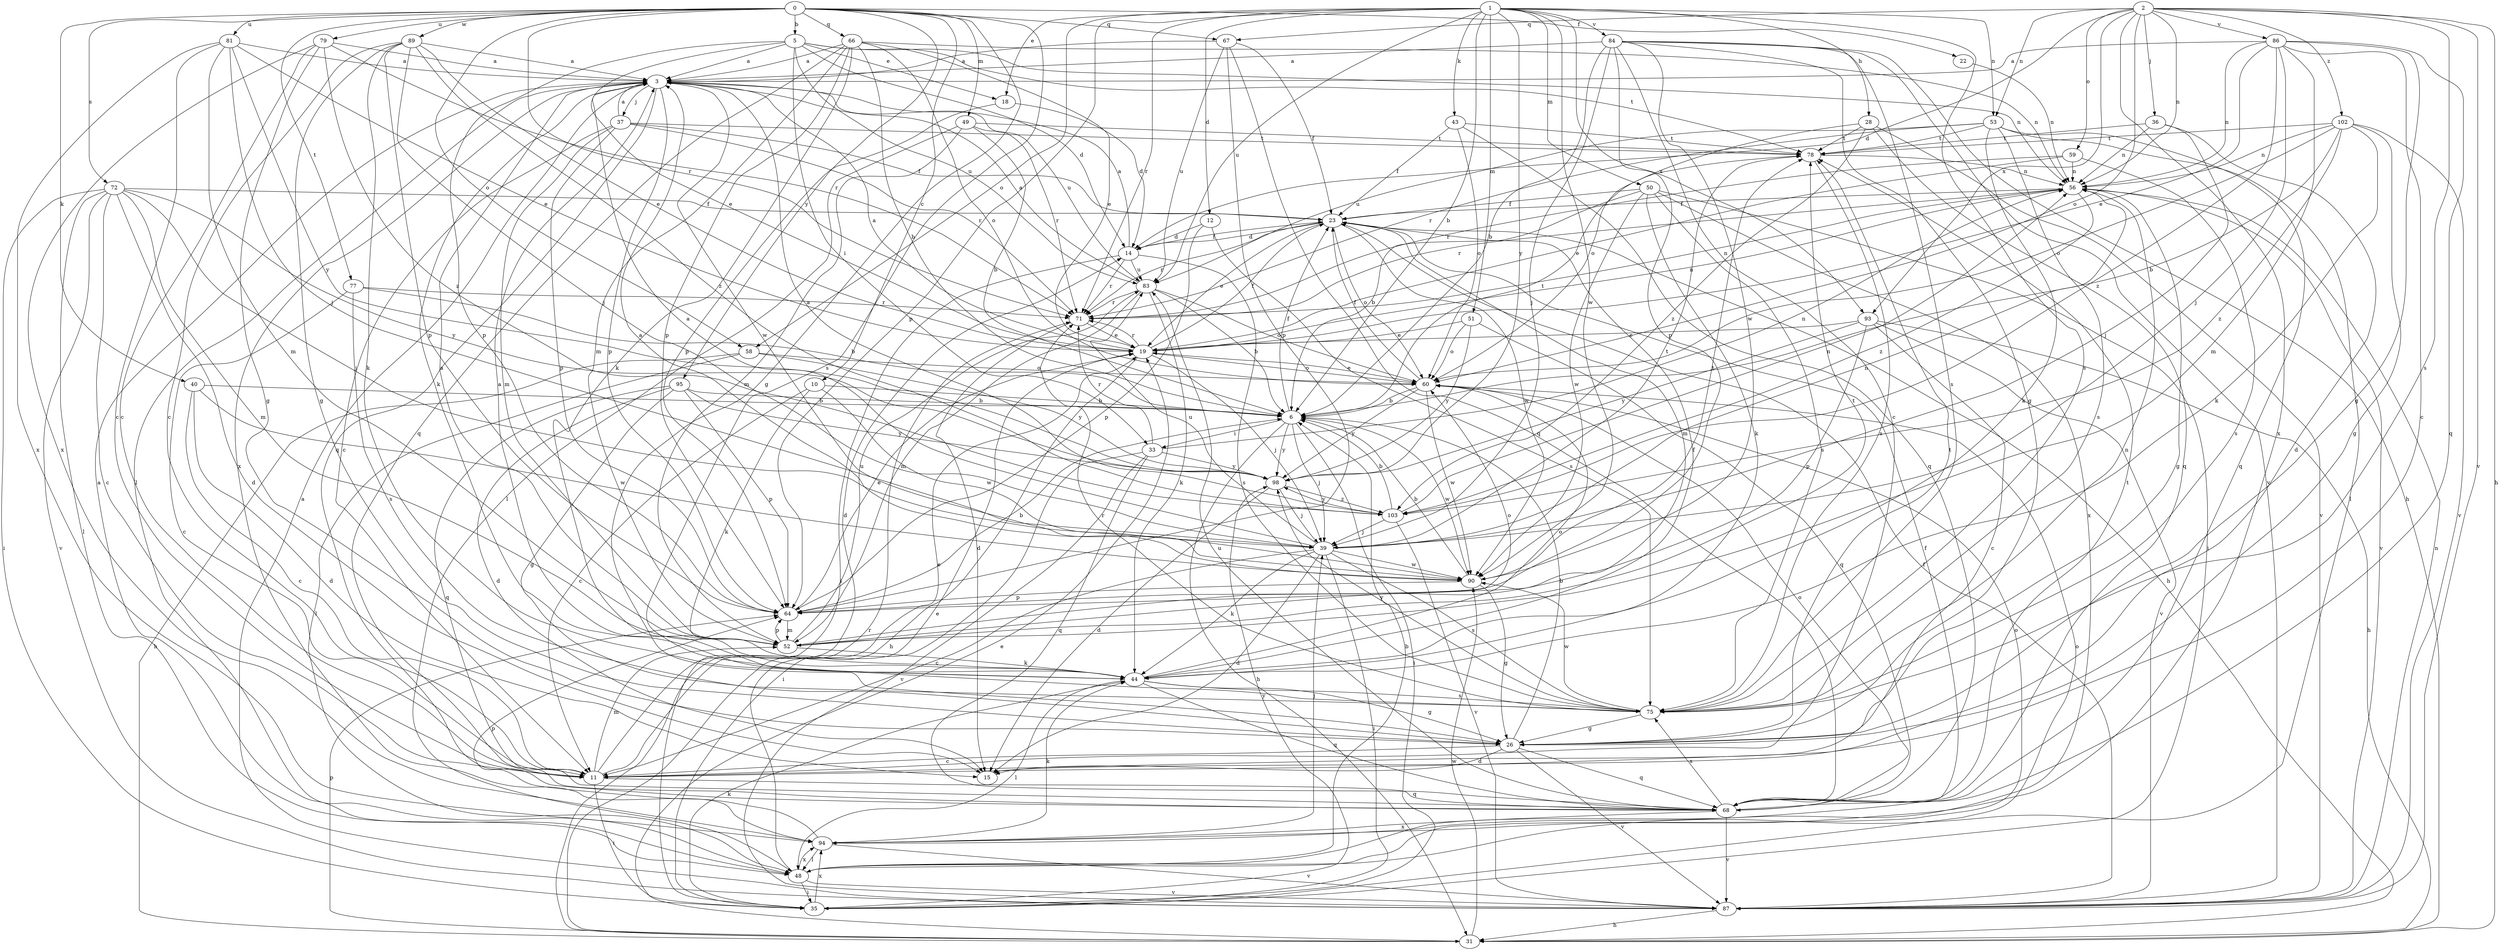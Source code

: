 strict digraph  {
0;
1;
2;
3;
5;
6;
10;
11;
12;
14;
15;
18;
19;
22;
23;
26;
28;
31;
33;
35;
36;
37;
39;
40;
43;
44;
48;
49;
50;
51;
52;
53;
56;
58;
59;
60;
64;
66;
67;
68;
71;
72;
75;
77;
78;
79;
81;
83;
84;
86;
87;
89;
90;
93;
94;
95;
98;
102;
103;
0 -> 5  [label=b];
0 -> 10  [label=c];
0 -> 22  [label=f];
0 -> 26  [label=g];
0 -> 40  [label=k];
0 -> 49  [label=m];
0 -> 58  [label=o];
0 -> 66  [label=q];
0 -> 67  [label=q];
0 -> 71  [label=r];
0 -> 72  [label=s];
0 -> 75  [label=s];
0 -> 77  [label=t];
0 -> 79  [label=u];
0 -> 81  [label=u];
0 -> 89  [label=w];
0 -> 95  [label=y];
1 -> 6  [label=b];
1 -> 12  [label=d];
1 -> 18  [label=e];
1 -> 28  [label=h];
1 -> 43  [label=k];
1 -> 50  [label=m];
1 -> 51  [label=m];
1 -> 53  [label=n];
1 -> 58  [label=o];
1 -> 64  [label=p];
1 -> 71  [label=r];
1 -> 75  [label=s];
1 -> 83  [label=u];
1 -> 84  [label=v];
1 -> 90  [label=w];
1 -> 93  [label=x];
1 -> 98  [label=y];
2 -> 14  [label=d];
2 -> 31  [label=h];
2 -> 36  [label=j];
2 -> 53  [label=n];
2 -> 56  [label=n];
2 -> 59  [label=o];
2 -> 60  [label=o];
2 -> 67  [label=q];
2 -> 75  [label=s];
2 -> 86  [label=v];
2 -> 87  [label=v];
2 -> 93  [label=x];
2 -> 94  [label=x];
2 -> 102  [label=z];
3 -> 37  [label=j];
3 -> 44  [label=k];
3 -> 48  [label=l];
3 -> 64  [label=p];
3 -> 68  [label=q];
3 -> 83  [label=u];
3 -> 90  [label=w];
3 -> 94  [label=x];
5 -> 3  [label=a];
5 -> 14  [label=d];
5 -> 18  [label=e];
5 -> 19  [label=e];
5 -> 33  [label=i];
5 -> 56  [label=n];
5 -> 64  [label=p];
5 -> 78  [label=t];
5 -> 83  [label=u];
6 -> 23  [label=f];
6 -> 31  [label=h];
6 -> 33  [label=i];
6 -> 35  [label=i];
6 -> 39  [label=j];
6 -> 78  [label=t];
6 -> 90  [label=w];
6 -> 98  [label=y];
10 -> 6  [label=b];
10 -> 11  [label=c];
10 -> 44  [label=k];
10 -> 90  [label=w];
11 -> 14  [label=d];
11 -> 19  [label=e];
11 -> 35  [label=i];
11 -> 52  [label=m];
11 -> 68  [label=q];
12 -> 14  [label=d];
12 -> 64  [label=p];
12 -> 75  [label=s];
14 -> 3  [label=a];
14 -> 23  [label=f];
14 -> 35  [label=i];
14 -> 71  [label=r];
14 -> 75  [label=s];
14 -> 83  [label=u];
18 -> 14  [label=d];
18 -> 64  [label=p];
19 -> 3  [label=a];
19 -> 23  [label=f];
19 -> 31  [label=h];
19 -> 39  [label=j];
19 -> 56  [label=n];
19 -> 60  [label=o];
19 -> 71  [label=r];
22 -> 56  [label=n];
23 -> 14  [label=d];
23 -> 19  [label=e];
23 -> 31  [label=h];
23 -> 52  [label=m];
23 -> 60  [label=o];
23 -> 71  [label=r];
23 -> 90  [label=w];
26 -> 6  [label=b];
26 -> 11  [label=c];
26 -> 15  [label=d];
26 -> 68  [label=q];
26 -> 78  [label=t];
26 -> 87  [label=v];
28 -> 60  [label=o];
28 -> 68  [label=q];
28 -> 78  [label=t];
28 -> 87  [label=v];
28 -> 103  [label=z];
31 -> 19  [label=e];
31 -> 64  [label=p];
31 -> 71  [label=r];
31 -> 90  [label=w];
33 -> 35  [label=i];
33 -> 56  [label=n];
33 -> 68  [label=q];
33 -> 71  [label=r];
33 -> 87  [label=v];
33 -> 98  [label=y];
35 -> 44  [label=k];
35 -> 60  [label=o];
35 -> 94  [label=x];
35 -> 98  [label=y];
36 -> 15  [label=d];
36 -> 39  [label=j];
36 -> 56  [label=n];
36 -> 78  [label=t];
37 -> 3  [label=a];
37 -> 11  [label=c];
37 -> 23  [label=f];
37 -> 52  [label=m];
37 -> 64  [label=p];
37 -> 71  [label=r];
37 -> 78  [label=t];
39 -> 3  [label=a];
39 -> 11  [label=c];
39 -> 15  [label=d];
39 -> 35  [label=i];
39 -> 44  [label=k];
39 -> 56  [label=n];
39 -> 75  [label=s];
39 -> 78  [label=t];
39 -> 83  [label=u];
39 -> 90  [label=w];
40 -> 6  [label=b];
40 -> 11  [label=c];
40 -> 15  [label=d];
40 -> 90  [label=w];
43 -> 23  [label=f];
43 -> 60  [label=o];
43 -> 68  [label=q];
43 -> 78  [label=t];
44 -> 3  [label=a];
44 -> 23  [label=f];
44 -> 26  [label=g];
44 -> 48  [label=l];
44 -> 60  [label=o];
44 -> 68  [label=q];
44 -> 75  [label=s];
48 -> 3  [label=a];
48 -> 6  [label=b];
48 -> 19  [label=e];
48 -> 23  [label=f];
48 -> 35  [label=i];
48 -> 60  [label=o];
48 -> 87  [label=v];
48 -> 94  [label=x];
49 -> 6  [label=b];
49 -> 48  [label=l];
49 -> 52  [label=m];
49 -> 71  [label=r];
49 -> 78  [label=t];
50 -> 6  [label=b];
50 -> 23  [label=f];
50 -> 35  [label=i];
50 -> 44  [label=k];
50 -> 75  [label=s];
50 -> 90  [label=w];
50 -> 94  [label=x];
51 -> 19  [label=e];
51 -> 60  [label=o];
51 -> 68  [label=q];
51 -> 98  [label=y];
52 -> 3  [label=a];
52 -> 44  [label=k];
52 -> 60  [label=o];
52 -> 64  [label=p];
52 -> 78  [label=t];
52 -> 83  [label=u];
53 -> 44  [label=k];
53 -> 48  [label=l];
53 -> 68  [label=q];
53 -> 71  [label=r];
53 -> 75  [label=s];
53 -> 78  [label=t];
53 -> 83  [label=u];
56 -> 23  [label=f];
56 -> 26  [label=g];
56 -> 71  [label=r];
56 -> 87  [label=v];
56 -> 103  [label=z];
58 -> 31  [label=h];
58 -> 48  [label=l];
58 -> 60  [label=o];
58 -> 98  [label=y];
59 -> 19  [label=e];
59 -> 56  [label=n];
59 -> 71  [label=r];
59 -> 75  [label=s];
60 -> 6  [label=b];
60 -> 19  [label=e];
60 -> 23  [label=f];
60 -> 90  [label=w];
60 -> 98  [label=y];
64 -> 6  [label=b];
64 -> 19  [label=e];
64 -> 52  [label=m];
66 -> 3  [label=a];
66 -> 6  [label=b];
66 -> 19  [label=e];
66 -> 44  [label=k];
66 -> 52  [label=m];
66 -> 56  [label=n];
66 -> 60  [label=o];
66 -> 64  [label=p];
66 -> 68  [label=q];
67 -> 3  [label=a];
67 -> 23  [label=f];
67 -> 64  [label=p];
67 -> 68  [label=q];
67 -> 83  [label=u];
68 -> 60  [label=o];
68 -> 75  [label=s];
68 -> 78  [label=t];
68 -> 83  [label=u];
68 -> 87  [label=v];
68 -> 94  [label=x];
71 -> 15  [label=d];
71 -> 19  [label=e];
71 -> 56  [label=n];
72 -> 11  [label=c];
72 -> 15  [label=d];
72 -> 23  [label=f];
72 -> 35  [label=i];
72 -> 39  [label=j];
72 -> 48  [label=l];
72 -> 52  [label=m];
72 -> 87  [label=v];
72 -> 98  [label=y];
75 -> 26  [label=g];
75 -> 56  [label=n];
75 -> 71  [label=r];
75 -> 90  [label=w];
75 -> 98  [label=y];
77 -> 6  [label=b];
77 -> 11  [label=c];
77 -> 71  [label=r];
77 -> 75  [label=s];
78 -> 56  [label=n];
78 -> 75  [label=s];
79 -> 3  [label=a];
79 -> 11  [label=c];
79 -> 26  [label=g];
79 -> 71  [label=r];
79 -> 94  [label=x];
79 -> 103  [label=z];
81 -> 3  [label=a];
81 -> 11  [label=c];
81 -> 19  [label=e];
81 -> 39  [label=j];
81 -> 52  [label=m];
81 -> 94  [label=x];
81 -> 98  [label=y];
83 -> 3  [label=a];
83 -> 6  [label=b];
83 -> 44  [label=k];
83 -> 52  [label=m];
83 -> 60  [label=o];
83 -> 71  [label=r];
84 -> 3  [label=a];
84 -> 6  [label=b];
84 -> 11  [label=c];
84 -> 26  [label=g];
84 -> 31  [label=h];
84 -> 39  [label=j];
84 -> 64  [label=p];
84 -> 75  [label=s];
84 -> 87  [label=v];
84 -> 90  [label=w];
86 -> 3  [label=a];
86 -> 11  [label=c];
86 -> 19  [label=e];
86 -> 26  [label=g];
86 -> 39  [label=j];
86 -> 52  [label=m];
86 -> 56  [label=n];
86 -> 68  [label=q];
86 -> 103  [label=z];
87 -> 3  [label=a];
87 -> 23  [label=f];
87 -> 31  [label=h];
87 -> 56  [label=n];
89 -> 3  [label=a];
89 -> 11  [label=c];
89 -> 19  [label=e];
89 -> 26  [label=g];
89 -> 39  [label=j];
89 -> 44  [label=k];
89 -> 64  [label=p];
89 -> 103  [label=z];
90 -> 3  [label=a];
90 -> 6  [label=b];
90 -> 26  [label=g];
90 -> 64  [label=p];
90 -> 78  [label=t];
93 -> 11  [label=c];
93 -> 19  [label=e];
93 -> 31  [label=h];
93 -> 64  [label=p];
93 -> 87  [label=v];
93 -> 98  [label=y];
94 -> 39  [label=j];
94 -> 44  [label=k];
94 -> 48  [label=l];
94 -> 64  [label=p];
94 -> 87  [label=v];
95 -> 6  [label=b];
95 -> 15  [label=d];
95 -> 26  [label=g];
95 -> 64  [label=p];
95 -> 68  [label=q];
95 -> 98  [label=y];
98 -> 15  [label=d];
98 -> 39  [label=j];
98 -> 103  [label=z];
102 -> 6  [label=b];
102 -> 26  [label=g];
102 -> 44  [label=k];
102 -> 56  [label=n];
102 -> 60  [label=o];
102 -> 78  [label=t];
102 -> 87  [label=v];
102 -> 103  [label=z];
103 -> 3  [label=a];
103 -> 6  [label=b];
103 -> 39  [label=j];
103 -> 56  [label=n];
103 -> 87  [label=v];
103 -> 98  [label=y];
}
